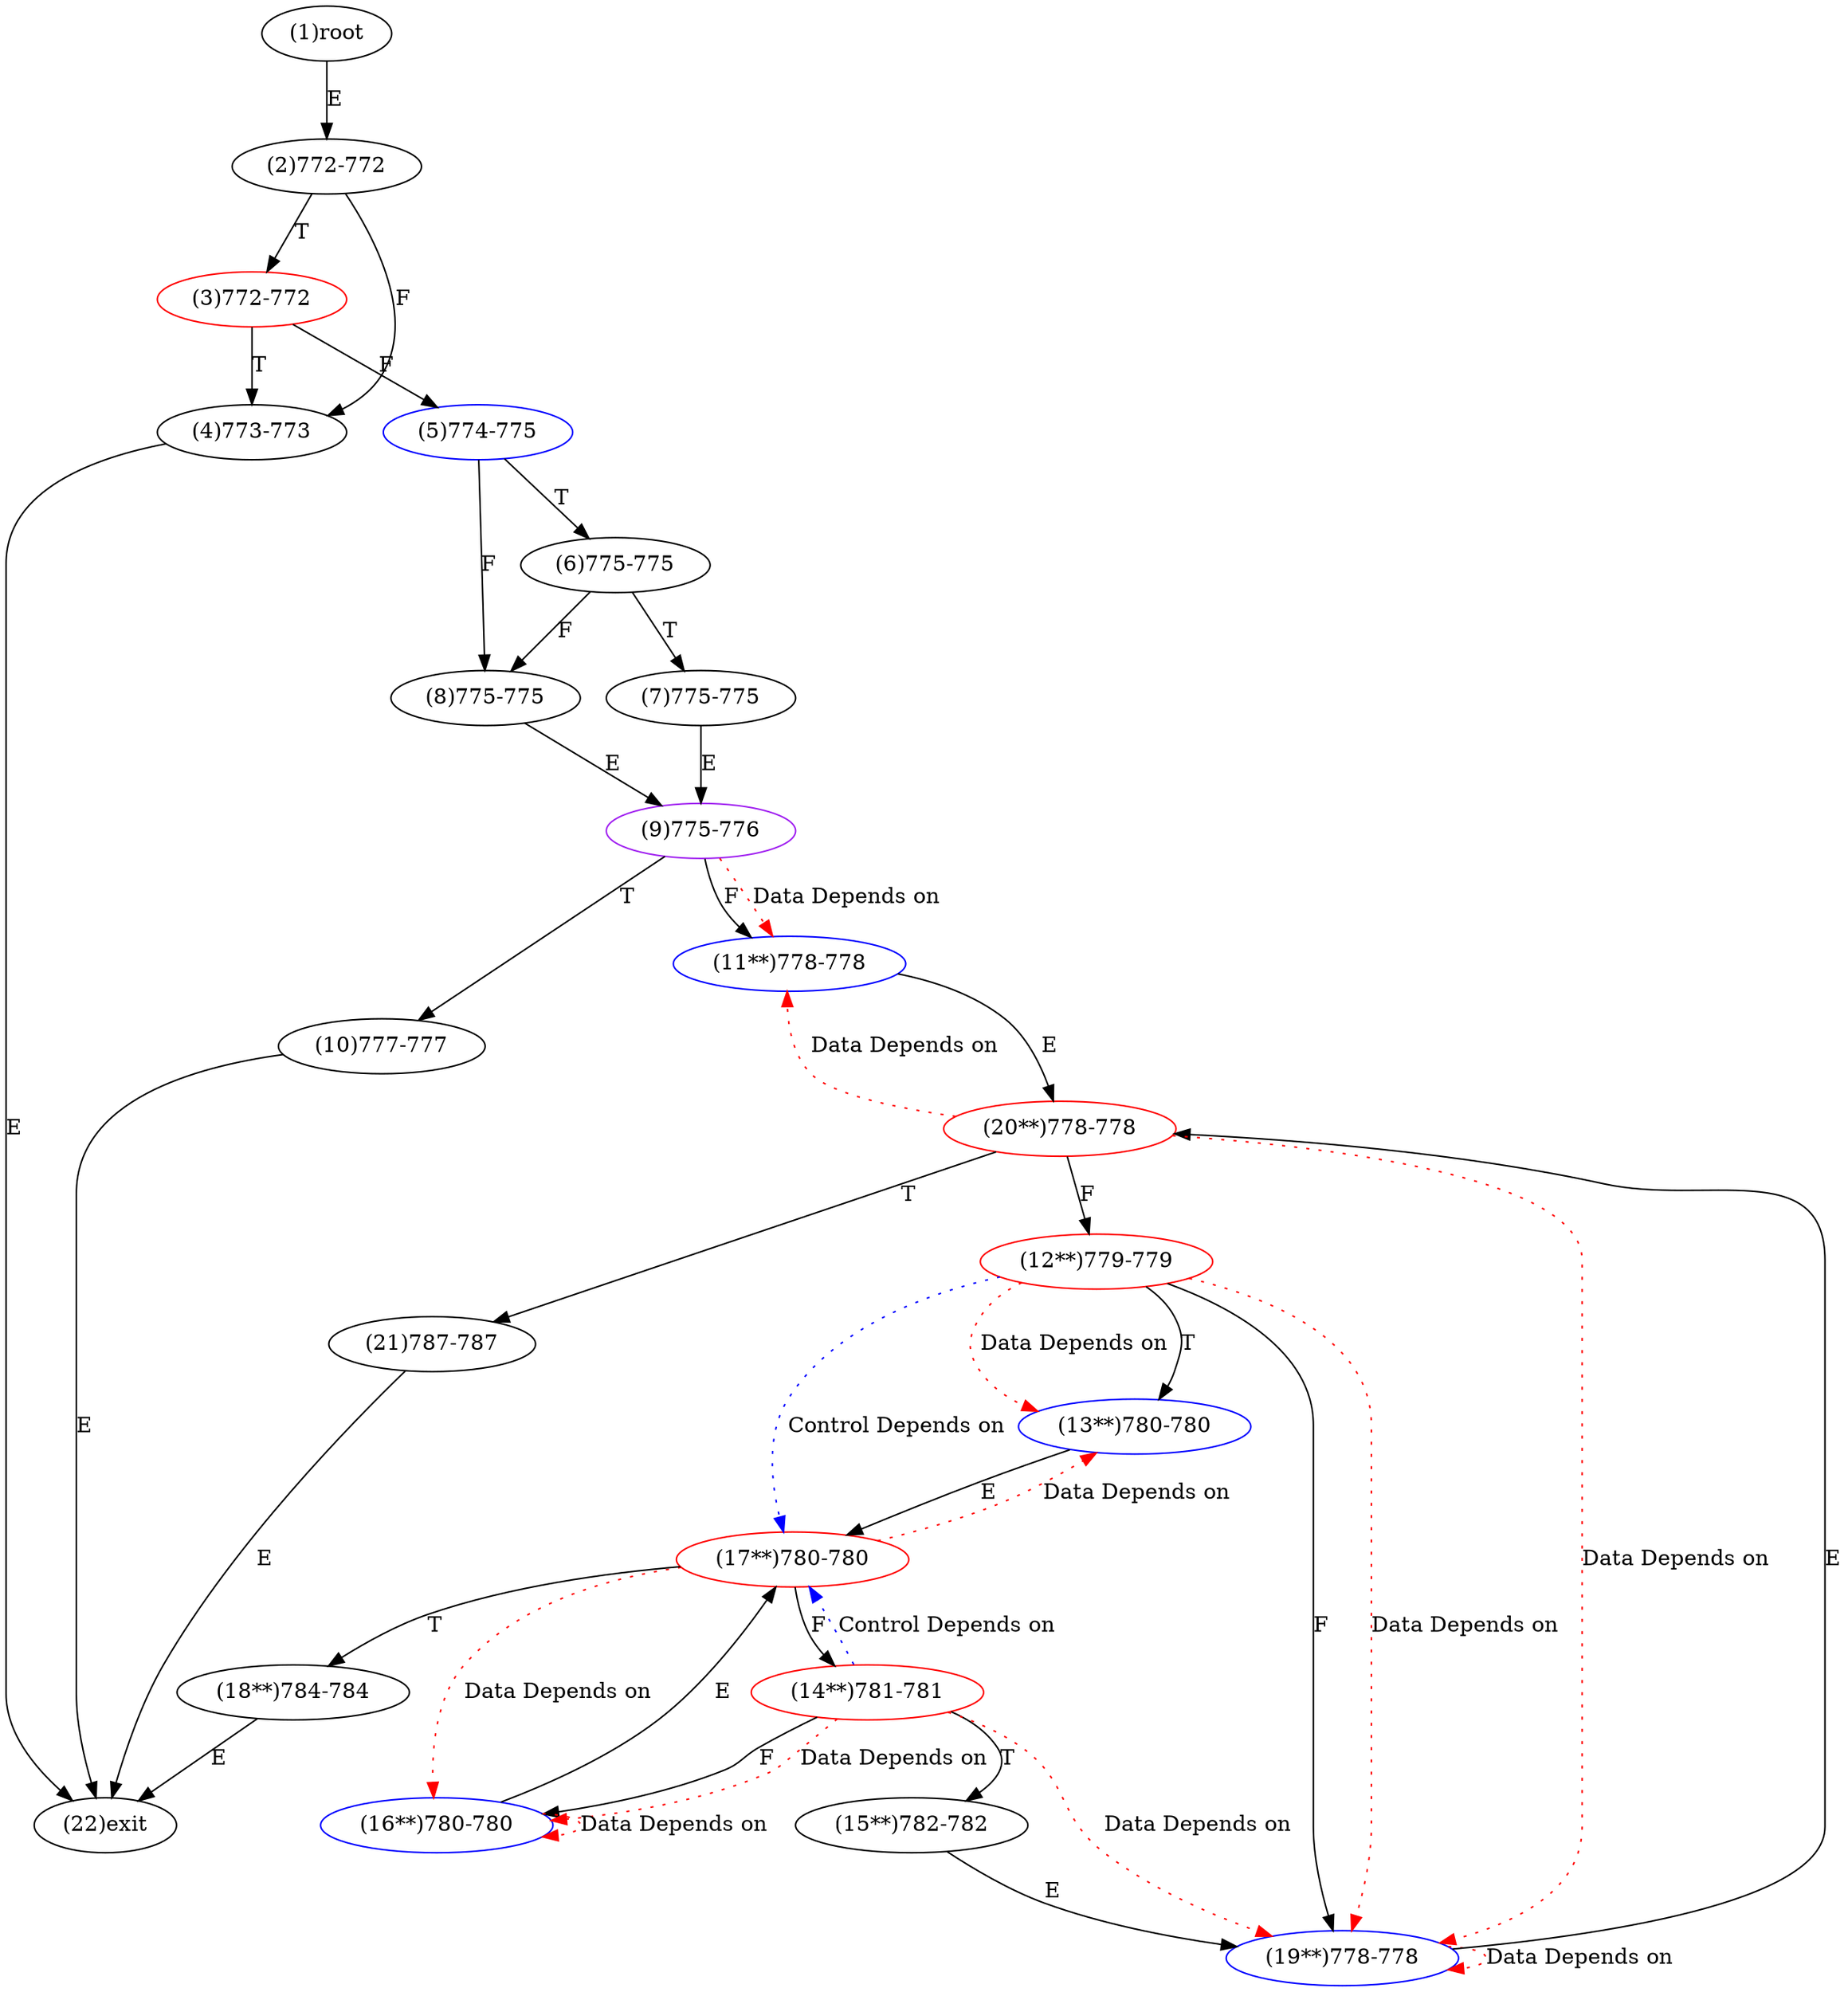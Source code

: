 digraph "" { 
1[ label="(1)root"];
2[ label="(2)772-772"];
3[ label="(3)772-772",color=red];
4[ label="(4)773-773"];
5[ label="(5)774-775",color=blue];
6[ label="(6)775-775"];
7[ label="(7)775-775"];
8[ label="(8)775-775"];
9[ label="(9)775-776",color=purple];
10[ label="(10)777-777"];
11[ label="(11**)778-778",color=blue];
12[ label="(12**)779-779",color=red];
13[ label="(13**)780-780",color=blue];
14[ label="(14**)781-781",color=red];
15[ label="(15**)782-782"];
17[ label="(17**)780-780",color=red];
16[ label="(16**)780-780",color=blue];
19[ label="(19**)778-778",color=blue];
18[ label="(18**)784-784"];
21[ label="(21)787-787"];
20[ label="(20**)778-778",color=red];
22[ label="(22)exit"];
1->2[ label="E"];
2->4[ label="F"];
2->3[ label="T"];
3->5[ label="F"];
3->4[ label="T"];
4->22[ label="E"];
5->8[ label="F"];
5->6[ label="T"];
6->8[ label="F"];
6->7[ label="T"];
7->9[ label="E"];
8->9[ label="E"];
9->11[ label="F"];
9->10[ label="T"];
10->22[ label="E"];
11->20[ label="E"];
12->19[ label="F"];
12->13[ label="T"];
13->17[ label="E"];
14->16[ label="F"];
14->15[ label="T"];
15->19[ label="E"];
16->17[ label="E"];
17->14[ label="F"];
17->18[ label="T"];
18->22[ label="E"];
19->20[ label="E"];
20->12[ label="F"];
20->21[ label="T"];
21->22[ label="E"];
9->11[ color="red" label="Data Depends on" style = dotted ];
12->13[ color="red" label="Data Depends on" style = dotted ];
12->17[ color="blue" label="Control Depends on" style = dotted ];
12->19[ color="red" label="Data Depends on" style = dotted ];
14->19[ color="red" label="Data Depends on" style = dotted ];
14->17[ color="blue" label="Control Depends on" style = dotted ];
14->16[ color="red" label="Data Depends on" style = dotted ];
17->16[ color="red" label="Data Depends on" style = dotted ];
17->13[ color="red" label="Data Depends on" style = dotted ];
16->16[ color="red" label="Data Depends on" style = dotted ];
19->19[ color="red" label="Data Depends on" style = dotted ];
20->19[ color="red" label="Data Depends on" style = dotted ];
20->11[ color="red" label="Data Depends on" style = dotted ];
}